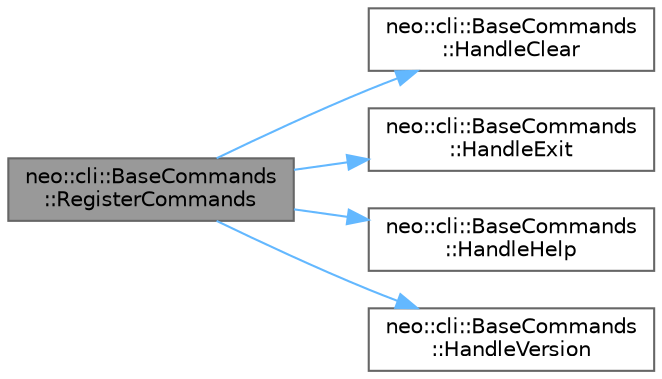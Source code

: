 digraph "neo::cli::BaseCommands::RegisterCommands"
{
 // LATEX_PDF_SIZE
  bgcolor="transparent";
  edge [fontname=Helvetica,fontsize=10,labelfontname=Helvetica,labelfontsize=10];
  node [fontname=Helvetica,fontsize=10,shape=box,height=0.2,width=0.4];
  rankdir="LR";
  Node1 [id="Node000001",label="neo::cli::BaseCommands\l::RegisterCommands",height=0.2,width=0.4,color="gray40", fillcolor="grey60", style="filled", fontcolor="black",tooltip="Registers the commands."];
  Node1 -> Node2 [id="edge1_Node000001_Node000002",color="steelblue1",style="solid",tooltip=" "];
  Node2 [id="Node000002",label="neo::cli::BaseCommands\l::HandleClear",height=0.2,width=0.4,color="grey40", fillcolor="white", style="filled",URL="$classneo_1_1cli_1_1_base_commands.html#a6af76683abd95a0429f68867b1dc1501",tooltip="Handles the clear command."];
  Node1 -> Node3 [id="edge2_Node000001_Node000003",color="steelblue1",style="solid",tooltip=" "];
  Node3 [id="Node000003",label="neo::cli::BaseCommands\l::HandleExit",height=0.2,width=0.4,color="grey40", fillcolor="white", style="filled",URL="$classneo_1_1cli_1_1_base_commands.html#a38a5a08e45dd95fccad9fbd86593ec79",tooltip="Handles the exit command."];
  Node1 -> Node4 [id="edge3_Node000001_Node000004",color="steelblue1",style="solid",tooltip=" "];
  Node4 [id="Node000004",label="neo::cli::BaseCommands\l::HandleHelp",height=0.2,width=0.4,color="grey40", fillcolor="white", style="filled",URL="$classneo_1_1cli_1_1_base_commands.html#aaca1d88e0246e26e7fab9d992cf39ee3",tooltip="Handles the help command."];
  Node1 -> Node5 [id="edge4_Node000001_Node000005",color="steelblue1",style="solid",tooltip=" "];
  Node5 [id="Node000005",label="neo::cli::BaseCommands\l::HandleVersion",height=0.2,width=0.4,color="grey40", fillcolor="white", style="filled",URL="$classneo_1_1cli_1_1_base_commands.html#ab2733feb26b2332b75543b64462ec291",tooltip="Handles the version command."];
}
